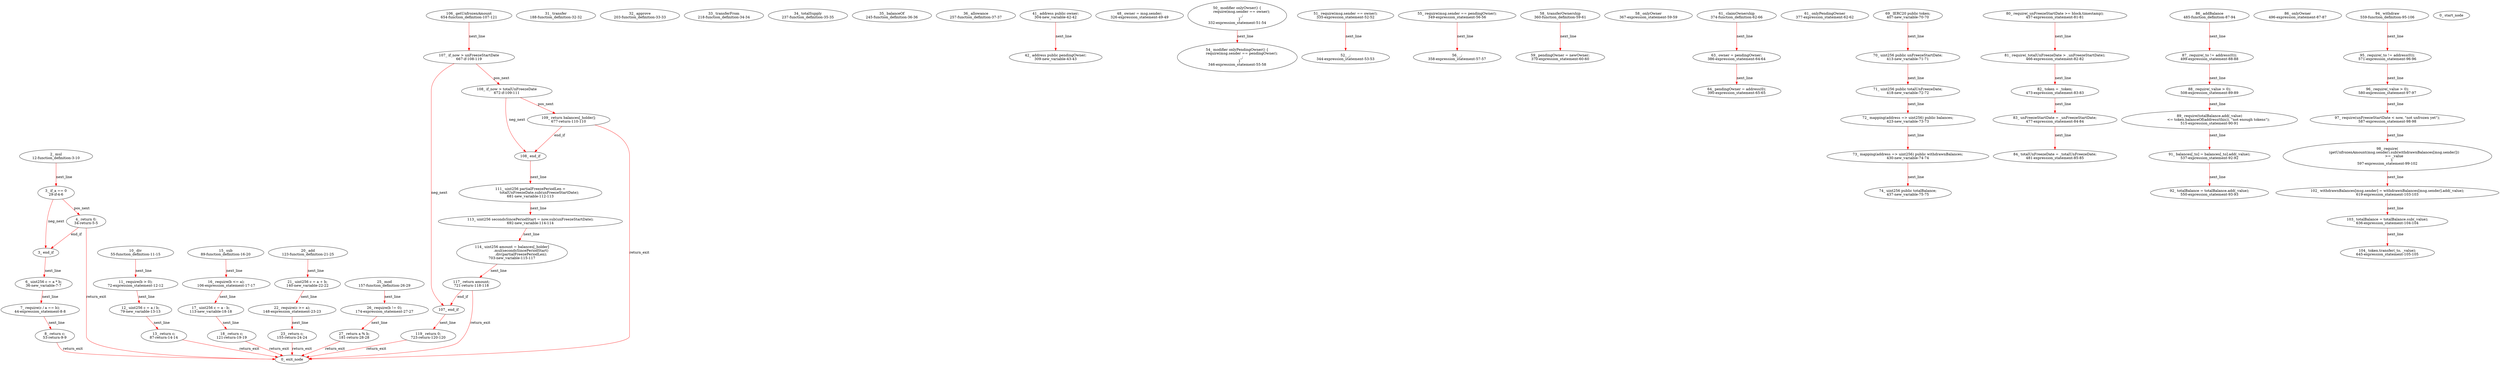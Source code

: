 digraph  {
12 [label="2_ mul\n12-function_definition-3-10", type_label=function_definition];
29 [label="3_ if_a == 0\n29-if-4-6", type_label=if];
749 [label="3_ end_if", type_label=end_if];
34 [label="4_ return 0;\n34-return-5-5", type_label=return];
36 [label="6_ uint256 c = a * b;\n36-new_variable-7-7", type_label=new_variable];
44 [label="7_ require(c / a == b);\n44-expression_statement-8-8", type_label=expression_statement];
53 [label="8_ return c;\n53-return-9-9", type_label=return];
55 [label="10_ div\n55-function_definition-11-15", type_label=function_definition];
72 [label="11_ require(b > 0);\n72-expression_statement-12-12", type_label=expression_statement];
79 [label="12_ uint256 c = a / b;\n79-new_variable-13-13", type_label=new_variable];
87 [label="13_ return c;\n87-return-14-14", type_label=return];
89 [label="15_ sub\n89-function_definition-16-20", type_label=function_definition];
106 [label="16_ require(b <= a);\n106-expression_statement-17-17", type_label=expression_statement];
113 [label="17_ uint256 c = a - b;\n113-new_variable-18-18", type_label=new_variable];
121 [label="18_ return c;\n121-return-19-19", type_label=return];
123 [label="20_ add\n123-function_definition-21-25", type_label=function_definition];
140 [label="21_ uint256 c = a + b;\n140-new_variable-22-22", type_label=new_variable];
148 [label="22_ require(c >= a);\n148-expression_statement-23-23", type_label=expression_statement];
155 [label="23_ return c;\n155-return-24-24", type_label=return];
157 [label="25_ mod\n157-function_definition-26-29", type_label=function_definition];
174 [label="26_ require(b != 0);\n174-expression_statement-27-27", type_label=expression_statement];
181 [label="27_ return a % b;\n181-return-28-28", type_label=return];
188 [label="31_ transfer\n188-function_definition-32-32", type_label=function_definition];
203 [label="32_ approve\n203-function_definition-33-33", type_label=function_definition];
218 [label="33_ transferFrom\n218-function_definition-34-34", type_label=function_definition];
237 [label="34_ totalSupply\n237-function_definition-35-35", type_label=function_definition];
245 [label="35_ balanceOf\n245-function_definition-36-36", type_label=function_definition];
257 [label="36_ allowance\n257-function_definition-37-37", type_label=function_definition];
304 [label="41_ address public owner;\n304-new_variable-42-42", type_label=new_variable];
309 [label="42_ address public pendingOwner;\n309-new_variable-43-43", type_label=new_variable];
326 [label="48_ owner = msg.sender;\n326-expression_statement-49-49", type_label=expression_statement];
332 [label="50_ modifier onlyOwner() {\n        require(msg.sender == owner);\n        _;\n    }\n332-expression_statement-51-54", type_label=expression_statement];
335 [label="51_ require(msg.sender == owner);\n335-expression_statement-52-52", type_label=expression_statement];
344 [label="52_ _;\n344-expression_statement-53-53", type_label=expression_statement];
346 [label="54_ modifier onlyPendingOwner() {\n        require(msg.sender == pendingOwner);\n        _;\n    }\n346-expression_statement-55-58", type_label=expression_statement];
349 [label="55_ require(msg.sender == pendingOwner);\n349-expression_statement-56-56", type_label=expression_statement];
358 [label="56_ _;\n358-expression_statement-57-57", type_label=expression_statement];
360 [label="58_ transferOwnership\n360-function_definition-59-61", type_label=function_definition];
367 [label="58_ onlyOwner\n367-expression_statement-59-59", type_label=expression_statement];
370 [label="59_ pendingOwner = newOwner;\n370-expression_statement-60-60", type_label=expression_statement];
374 [label="61_ claimOwnership\n374-function_definition-62-66", type_label=function_definition];
377 [label="61_ onlyPendingOwner\n377-expression_statement-62-62", type_label=expression_statement];
386 [label="63_ owner = pendingOwner;\n386-expression_statement-64-64", type_label=expression_statement];
390 [label="64_ pendingOwner = address(0);\n390-expression_statement-65-65", type_label=expression_statement];
407 [label="69_ IERC20 public token;\n407-new_variable-70-70", type_label=new_variable];
413 [label="70_ uint256 public unFreezeStartDate;\n413-new_variable-71-71", type_label=new_variable];
418 [label="71_ uint256 public totalUnFreezeDate;\n418-new_variable-72-72", type_label=new_variable];
423 [label="72_ mapping(address => uint256) public balances;\n423-new_variable-73-73", type_label=new_variable];
430 [label="73_ mapping(address => uint256) public withdrawnBalances;\n430-new_variable-74-74", type_label=new_variable];
437 [label="74_ uint256 public totalBalance;\n437-new_variable-75-75", type_label=new_variable];
457 [label="80_ require(_unFreezeStartDate >= block.timestamp);\n457-expression_statement-81-81", type_label=expression_statement];
466 [label="81_ require(_totalUnFreezeDate > _unFreezeStartDate);\n466-expression_statement-82-82", type_label=expression_statement];
473 [label="82_ token = _token;\n473-expression_statement-83-83", type_label=expression_statement];
477 [label="83_ unFreezeStartDate = _unFreezeStartDate;\n477-expression_statement-84-84", type_label=expression_statement];
481 [label="84_ totalUnFreezeDate = _totalUnFreezeDate;\n481-expression_statement-85-85", type_label=expression_statement];
485 [label="86_ addBalance\n485-function_definition-87-94", type_label=function_definition];
496 [label="86_ onlyOwner\n496-expression_statement-87-87", type_label=expression_statement];
499 [label="87_ require(_to != address(0));\n499-expression_statement-88-88", type_label=expression_statement];
508 [label="88_ require(_value > 0);\n508-expression_statement-89-89", type_label=expression_statement];
515 [label="89_ require(totalBalance.add(_value)\n                <= token.balanceOf(address(this)), \"not enough tokens\");\n515-expression_statement-90-91", type_label=expression_statement];
537 [label="91_ balances[_to] = balances[_to].add(_value);\n537-expression_statement-92-92", type_label=expression_statement];
550 [label="92_ totalBalance = totalBalance.add(_value);\n550-expression_statement-93-93", type_label=expression_statement];
559 [label="94_ withdraw\n559-function_definition-95-106", type_label=function_definition];
571 [label="95_ require(_to != address(0));\n571-expression_statement-96-96", type_label=expression_statement];
580 [label="96_ require(_value > 0);\n580-expression_statement-97-97", type_label=expression_statement];
587 [label="97_ require(unFreezeStartDate < now, \"not unfrozen yet\");\n587-expression_statement-98-98", type_label=expression_statement];
597 [label="98_ require(\n            (getUnfrozenAmount(msg.sender).sub(withdrawnBalances[msg.sender]))\n            >= _value\n        );\n597-expression_statement-99-102", type_label=expression_statement];
619 [label="102_ withdrawnBalances[msg.sender] = withdrawnBalances[msg.sender].add(_value);\n619-expression_statement-103-103", type_label=expression_statement];
636 [label="103_ totalBalance = totalBalance.sub(_value);\n636-expression_statement-104-104", type_label=expression_statement];
645 [label="104_ token.transfer(_to, _value);\n645-expression_statement-105-105", type_label=expression_statement];
654 [label="106_ getUnfrozenAmount\n654-function_definition-107-121", type_label=function_definition];
667 [label="107_ if_now > unFreezeStartDate\n667-if-108-119", type_label=if];
1387 [label="107_ end_if", type_label=end_if];
672 [label="108_ if_now > totalUnFreezeDate\n672-if-109-111", type_label=if];
1392 [label="108_ end_if", type_label=end_if];
677 [label="109_ return balances[_holder];\n677-return-110-110", type_label=return];
681 [label="111_ uint256 partialFreezePeriodLen =\n                totalUnFreezeDate.sub(unFreezeStartDate);\n681-new_variable-112-113", type_label=new_variable];
692 [label="113_ uint256 secondsSincePeriodStart = now.sub(unFreezeStartDate);\n692-new_variable-114-114", type_label=new_variable];
703 [label="114_ uint256 amount = balances[_holder]\n                .mul(secondsSincePeriodStart)\n                .div(partialFreezePeriodLen);\n703-new_variable-115-117", type_label=new_variable];
721 [label="117_ return amount;\n721-return-118-118", type_label=return];
723 [label="119_ return 0;\n723-return-120-120", type_label=return];
1 [label="0_ start_node", type_label=start];
2 [label="0_ exit_node", type_label=exit];
12 -> 29  [color=red, controlflow_type=next_line, edge_type=CFG_edge, key=0, label=next_line];
29 -> 34  [color=red, controlflow_type=pos_next, edge_type=CFG_edge, key=0, label=pos_next];
29 -> 749  [color=red, controlflow_type=neg_next, edge_type=CFG_edge, key=0, label=neg_next];
749 -> 36  [color=red, controlflow_type=next_line, edge_type=CFG_edge, key=0, label=next_line];
34 -> 749  [color=red, controlflow_type=end_if, edge_type=CFG_edge, key=0, label=end_if];
34 -> 2  [color=red, controlflow_type=return_exit, edge_type=CFG_edge, key=0, label=return_exit];
36 -> 44  [color=red, controlflow_type=next_line, edge_type=CFG_edge, key=0, label=next_line];
44 -> 53  [color=red, controlflow_type=next_line, edge_type=CFG_edge, key=0, label=next_line];
53 -> 2  [color=red, controlflow_type=return_exit, edge_type=CFG_edge, key=0, label=return_exit];
55 -> 72  [color=red, controlflow_type=next_line, edge_type=CFG_edge, key=0, label=next_line];
72 -> 79  [color=red, controlflow_type=next_line, edge_type=CFG_edge, key=0, label=next_line];
79 -> 87  [color=red, controlflow_type=next_line, edge_type=CFG_edge, key=0, label=next_line];
87 -> 2  [color=red, controlflow_type=return_exit, edge_type=CFG_edge, key=0, label=return_exit];
89 -> 106  [color=red, controlflow_type=next_line, edge_type=CFG_edge, key=0, label=next_line];
106 -> 113  [color=red, controlflow_type=next_line, edge_type=CFG_edge, key=0, label=next_line];
113 -> 121  [color=red, controlflow_type=next_line, edge_type=CFG_edge, key=0, label=next_line];
121 -> 2  [color=red, controlflow_type=return_exit, edge_type=CFG_edge, key=0, label=return_exit];
123 -> 140  [color=red, controlflow_type=next_line, edge_type=CFG_edge, key=0, label=next_line];
140 -> 148  [color=red, controlflow_type=next_line, edge_type=CFG_edge, key=0, label=next_line];
148 -> 155  [color=red, controlflow_type=next_line, edge_type=CFG_edge, key=0, label=next_line];
155 -> 2  [color=red, controlflow_type=return_exit, edge_type=CFG_edge, key=0, label=return_exit];
157 -> 174  [color=red, controlflow_type=next_line, edge_type=CFG_edge, key=0, label=next_line];
174 -> 181  [color=red, controlflow_type=next_line, edge_type=CFG_edge, key=0, label=next_line];
181 -> 2  [color=red, controlflow_type=return_exit, edge_type=CFG_edge, key=0, label=return_exit];
304 -> 309  [color=red, controlflow_type=next_line, edge_type=CFG_edge, key=0, label=next_line];
332 -> 346  [color=red, controlflow_type=next_line, edge_type=CFG_edge, key=0, label=next_line];
335 -> 344  [color=red, controlflow_type=next_line, edge_type=CFG_edge, key=0, label=next_line];
349 -> 358  [color=red, controlflow_type=next_line, edge_type=CFG_edge, key=0, label=next_line];
360 -> 370  [color=red, controlflow_type=next_line, edge_type=CFG_edge, key=0, label=next_line];
374 -> 386  [color=red, controlflow_type=next_line, edge_type=CFG_edge, key=0, label=next_line];
386 -> 390  [color=red, controlflow_type=next_line, edge_type=CFG_edge, key=0, label=next_line];
407 -> 413  [color=red, controlflow_type=next_line, edge_type=CFG_edge, key=0, label=next_line];
413 -> 418  [color=red, controlflow_type=next_line, edge_type=CFG_edge, key=0, label=next_line];
418 -> 423  [color=red, controlflow_type=next_line, edge_type=CFG_edge, key=0, label=next_line];
423 -> 430  [color=red, controlflow_type=next_line, edge_type=CFG_edge, key=0, label=next_line];
430 -> 437  [color=red, controlflow_type=next_line, edge_type=CFG_edge, key=0, label=next_line];
457 -> 466  [color=red, controlflow_type=next_line, edge_type=CFG_edge, key=0, label=next_line];
466 -> 473  [color=red, controlflow_type=next_line, edge_type=CFG_edge, key=0, label=next_line];
473 -> 477  [color=red, controlflow_type=next_line, edge_type=CFG_edge, key=0, label=next_line];
477 -> 481  [color=red, controlflow_type=next_line, edge_type=CFG_edge, key=0, label=next_line];
485 -> 499  [color=red, controlflow_type=next_line, edge_type=CFG_edge, key=0, label=next_line];
499 -> 508  [color=red, controlflow_type=next_line, edge_type=CFG_edge, key=0, label=next_line];
508 -> 515  [color=red, controlflow_type=next_line, edge_type=CFG_edge, key=0, label=next_line];
515 -> 537  [color=red, controlflow_type=next_line, edge_type=CFG_edge, key=0, label=next_line];
537 -> 550  [color=red, controlflow_type=next_line, edge_type=CFG_edge, key=0, label=next_line];
559 -> 571  [color=red, controlflow_type=next_line, edge_type=CFG_edge, key=0, label=next_line];
571 -> 580  [color=red, controlflow_type=next_line, edge_type=CFG_edge, key=0, label=next_line];
580 -> 587  [color=red, controlflow_type=next_line, edge_type=CFG_edge, key=0, label=next_line];
587 -> 597  [color=red, controlflow_type=next_line, edge_type=CFG_edge, key=0, label=next_line];
597 -> 619  [color=red, controlflow_type=next_line, edge_type=CFG_edge, key=0, label=next_line];
619 -> 636  [color=red, controlflow_type=next_line, edge_type=CFG_edge, key=0, label=next_line];
636 -> 645  [color=red, controlflow_type=next_line, edge_type=CFG_edge, key=0, label=next_line];
654 -> 667  [color=red, controlflow_type=next_line, edge_type=CFG_edge, key=0, label=next_line];
667 -> 672  [color=red, controlflow_type=pos_next, edge_type=CFG_edge, key=0, label=pos_next];
667 -> 1387  [color=red, controlflow_type=neg_next, edge_type=CFG_edge, key=0, label=neg_next];
1387 -> 723  [color=red, controlflow_type=next_line, edge_type=CFG_edge, key=0, label=next_line];
672 -> 677  [color=red, controlflow_type=pos_next, edge_type=CFG_edge, key=0, label=pos_next];
672 -> 1392  [color=red, controlflow_type=neg_next, edge_type=CFG_edge, key=0, label=neg_next];
1392 -> 681  [color=red, controlflow_type=next_line, edge_type=CFG_edge, key=0, label=next_line];
677 -> 1392  [color=red, controlflow_type=end_if, edge_type=CFG_edge, key=0, label=end_if];
677 -> 2  [color=red, controlflow_type=return_exit, edge_type=CFG_edge, key=0, label=return_exit];
681 -> 692  [color=red, controlflow_type=next_line, edge_type=CFG_edge, key=0, label=next_line];
692 -> 703  [color=red, controlflow_type=next_line, edge_type=CFG_edge, key=0, label=next_line];
703 -> 721  [color=red, controlflow_type=next_line, edge_type=CFG_edge, key=0, label=next_line];
721 -> 1387  [color=red, controlflow_type=end_if, edge_type=CFG_edge, key=0, label=end_if];
721 -> 2  [color=red, controlflow_type=return_exit, edge_type=CFG_edge, key=0, label=return_exit];
723 -> 2  [color=red, controlflow_type=return_exit, edge_type=CFG_edge, key=0, label=return_exit];
}
